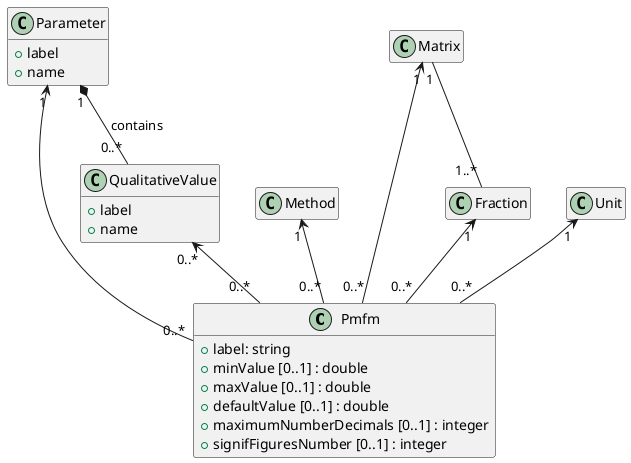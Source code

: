 @startuml
hide empty members

class Pmfm {
  +label: string
  +minValue [0..1] : double
  +maxValue [0..1] : double
  +defaultValue [0..1] : double
  +maximumNumberDecimals [0..1] : integer
  +signifFiguresNumber [0..1] : integer
}

class Parameter {
  +label
  +name
}

class QualitativeValue {
  +label
  +name
}

Method "1" <-down- "0..*" Pmfm
Matrix "1" <-down- "0..*" Pmfm
Fraction "1" <-down- "0..*" Pmfm
QualitativeValue "0..*" <-down- "0..*" Pmfm
Unit "1" <-down- "0..*" Pmfm
Parameter "1" <-down- "0..*" Pmfm

Matrix "1" -- "1..*" Fraction
Parameter "1" *-- "0..*" QualitativeValue : contains

@enduml
